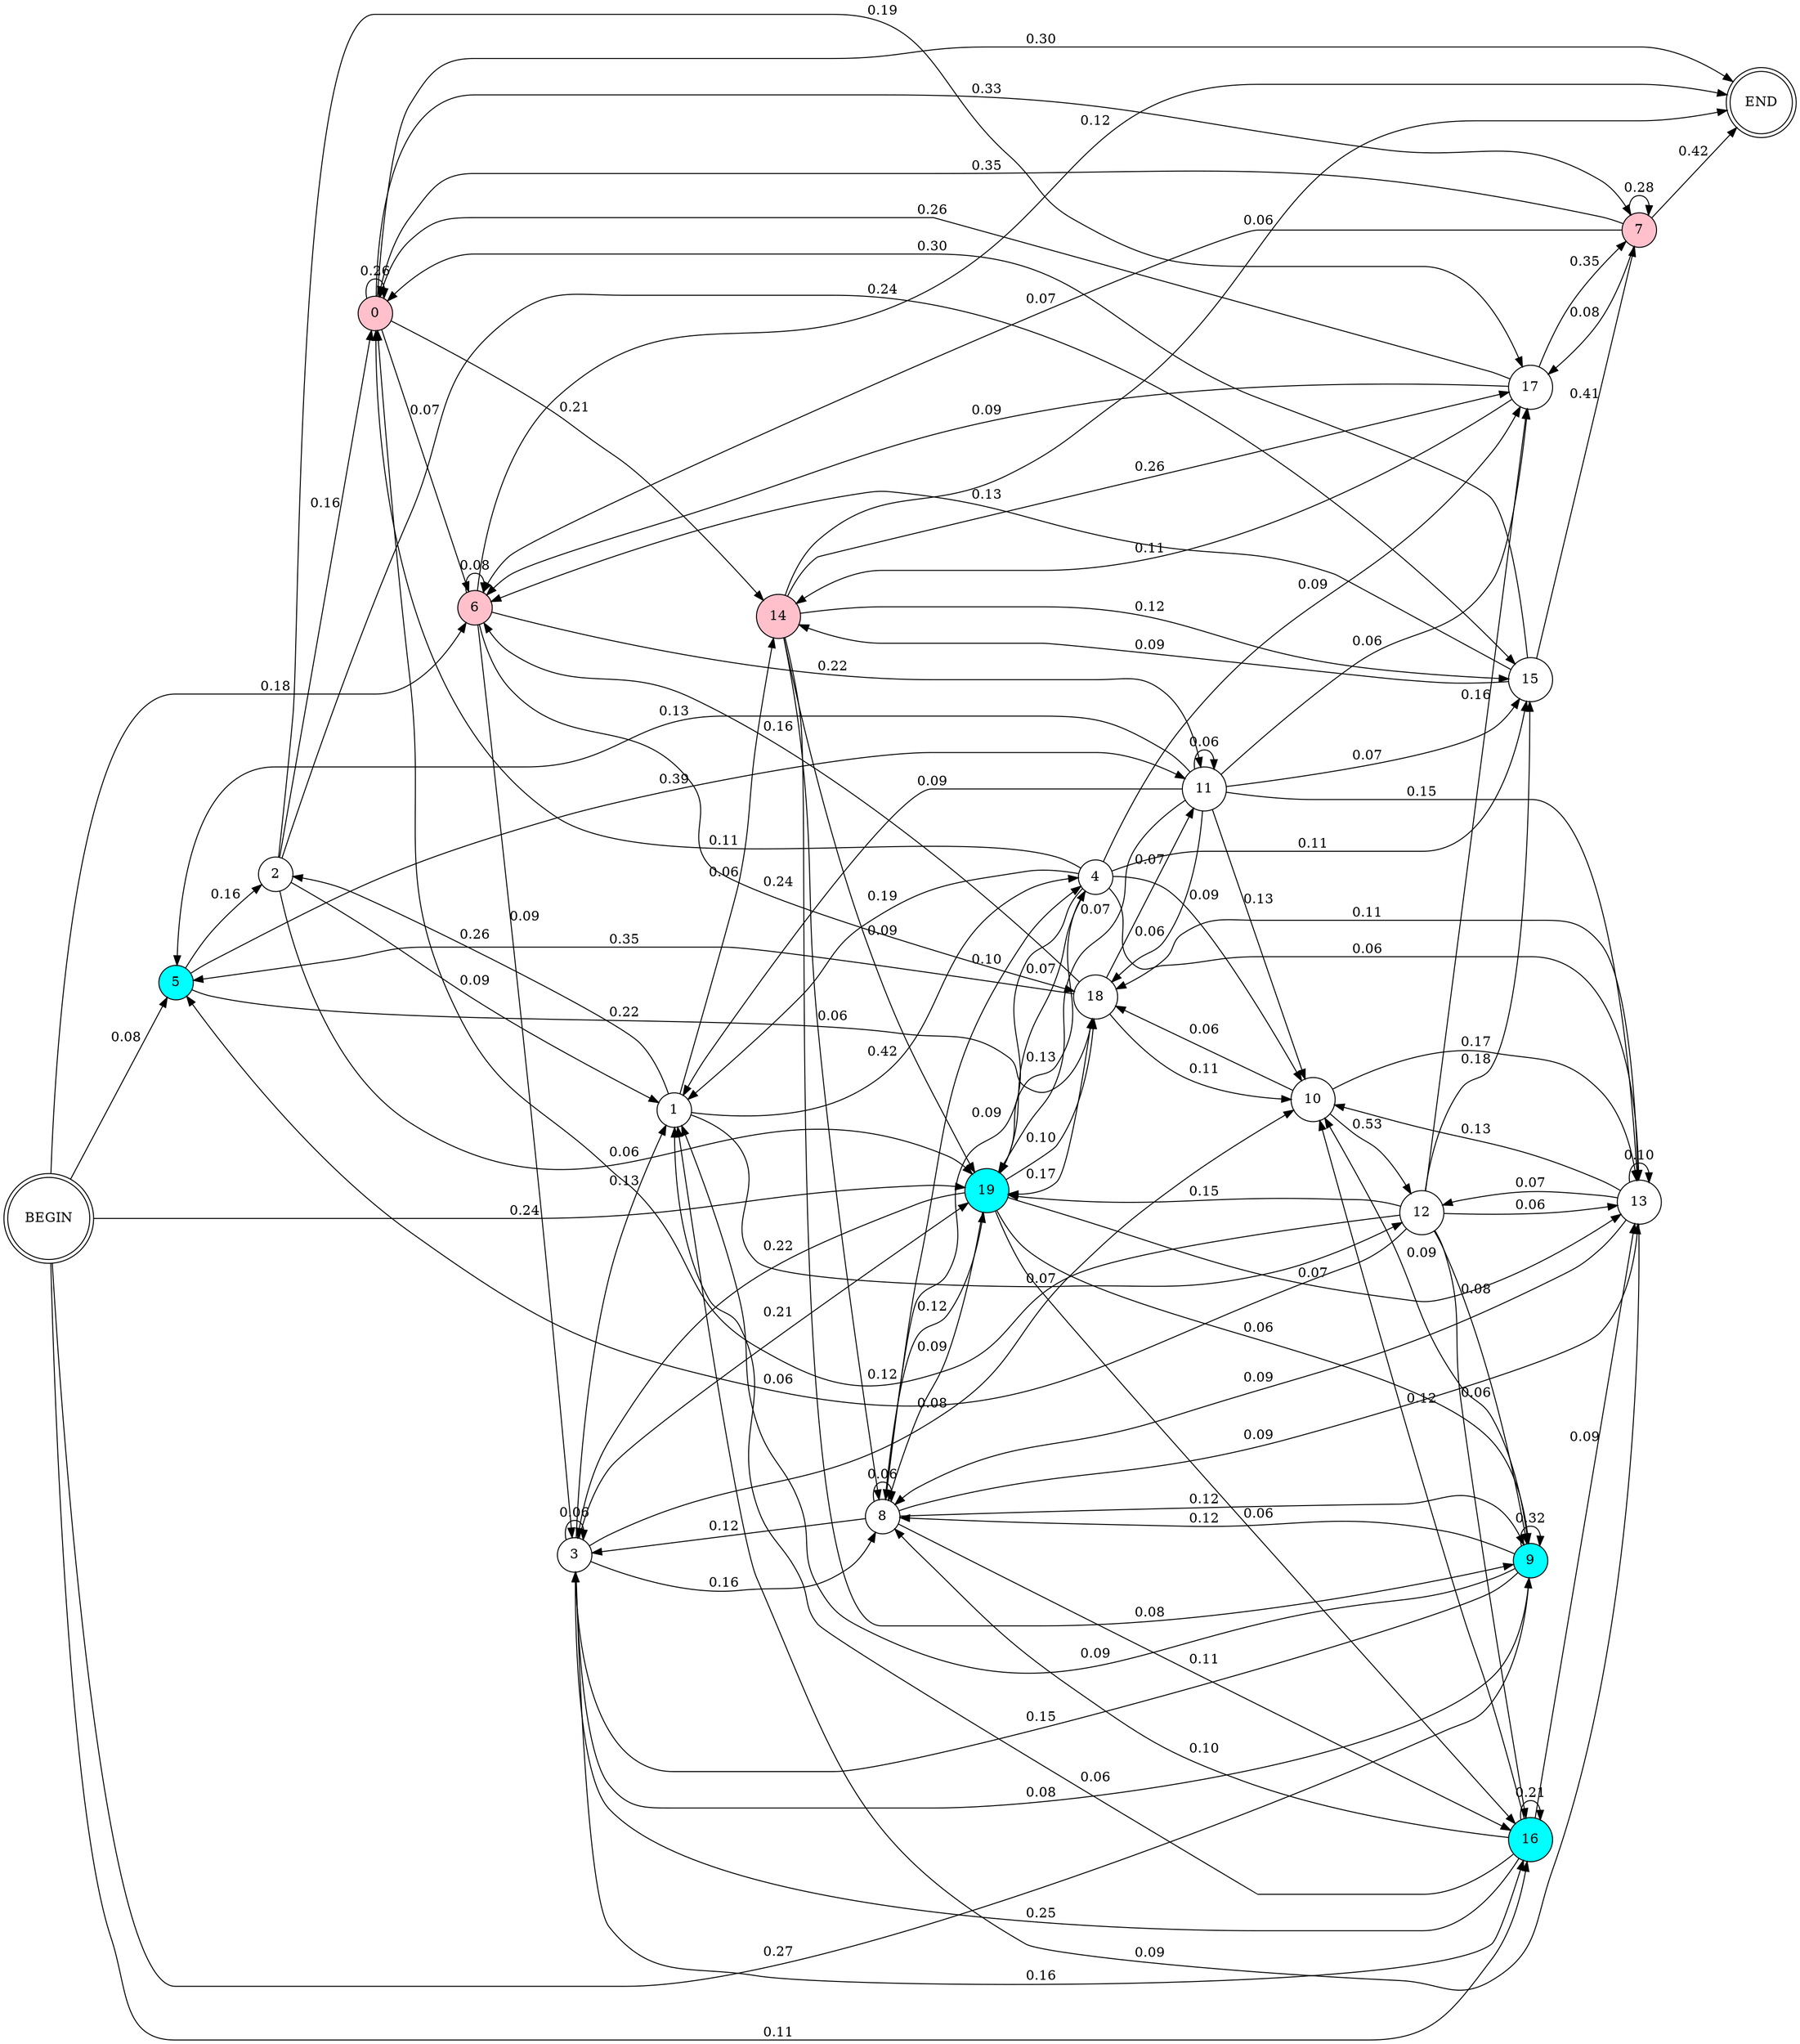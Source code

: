 digraph MutliWoz_ {
	graph [rankdir=LR]
	BEGIN [shape=doublecircle]
	END [shape=doublecircle]
	0 [shape=circle]
	1 [shape=circle]
	2 [shape=circle]
	3 [shape=circle]
	4 [shape=circle]
	5 [shape=circle]
	6 [shape=circle]
	7 [shape=circle]
	8 [shape=circle]
	9 [shape=circle]
	10 [shape=circle]
	11 [shape=circle]
	12 [shape=circle]
	13 [shape=circle]
	14 [shape=circle]
	15 [shape=circle]
	16 [shape=circle]
	17 [shape=circle]
	18 [shape=circle]
	19 [shape=circle]
	BEGIN -> 5 [label=0.08]
	5 [fillcolor=cyan style=filled]
	BEGIN -> 6 [label=0.18]
	6 [fillcolor=cyan style=filled]
	BEGIN -> 9 [label=0.27]
	9 [fillcolor=cyan style=filled]
	BEGIN -> 16 [label=0.11]
	16 [fillcolor=cyan style=filled]
	BEGIN -> 19 [label=0.24]
	19 [fillcolor=cyan style=filled]
	0 -> END [label=0.30]
	0 [fillcolor=pink style=filled]
	6 -> END [label=0.12]
	6 [fillcolor=pink style=filled]
	7 -> END [label=0.42]
	7 [fillcolor=pink style=filled]
	14 -> END [label=0.06]
	14 [fillcolor=pink style=filled]
	0 -> 0 [label=0.26]
	0 -> 6 [label=0.07]
	0 -> 7 [label=0.33]
	0 -> 14 [label=0.21]
	1 -> 2 [label=0.26]
	1 -> 4 [label=0.42]
	1 -> 12 [label=0.07]
	1 -> 14 [label=0.06]
	2 -> 0 [label=0.16]
	2 -> 1 [label=0.09]
	2 -> 15 [label=0.24]
	2 -> 17 [label=0.19]
	2 -> 19 [label=0.06]
	3 -> 1 [label=0.13]
	3 -> 3 [label=0.06]
	3 -> 8 [label=0.16]
	3 -> 9 [label=0.08]
	3 -> 10 [label=0.08]
	3 -> 16 [label=0.16]
	3 -> 19 [label=0.21]
	4 -> 0 [label=0.11]
	4 -> 1 [label=0.19]
	4 -> 8 [label=0.09]
	4 -> 10 [label=0.09]
	4 -> 13 [label=0.06]
	4 -> 15 [label=0.11]
	4 -> 17 [label=0.09]
	4 -> 19 [label=0.07]
	5 -> 2 [label=0.16]
	5 -> 11 [label=0.39]
	5 -> 18 [label=0.22]
	6 -> 3 [label=0.09]
	6 -> 6 [label=0.08]
	6 -> 11 [label=0.22]
	6 -> 18 [label=0.24]
	7 -> 0 [label=0.35]
	7 -> 6 [label=0.07]
	7 -> 7 [label=0.28]
	7 -> 17 [label=0.08]
	8 -> 3 [label=0.12]
	8 -> 4 [label=0.10]
	8 -> 8 [label=0.06]
	8 -> 9 [label=0.12]
	8 -> 13 [label=0.09]
	8 -> 16 [label=0.11]
	8 -> 19 [label=0.12]
	9 -> 1 [label=0.09]
	9 -> 3 [label=0.15]
	9 -> 8 [label=0.12]
	9 -> 9 [label=0.32]
	9 -> 10 [label=0.09]
	10 -> 12 [label=0.53]
	10 -> 13 [label=0.17]
	10 -> 18 [label=0.06]
	11 -> 1 [label=0.09]
	11 -> 5 [label=0.13]
	11 -> 10 [label=0.13]
	11 -> 11 [label=0.06]
	11 -> 13 [label=0.15]
	11 -> 15 [label=0.07]
	11 -> 17 [label=0.06]
	11 -> 18 [label=0.06]
	11 -> 19 [label=0.07]
	12 -> 0 [label=0.12]
	12 -> 5 [label=0.06]
	12 -> 9 [label=0.08]
	12 -> 13 [label=0.06]
	12 -> 15 [label=0.18]
	12 -> 16 [label=0.06]
	12 -> 17 [label=0.16]
	12 -> 19 [label=0.15]
	13 -> 1 [label=0.09]
	13 -> 8 [label=0.09]
	13 -> 10 [label=0.13]
	13 -> 12 [label=0.07]
	13 -> 13 [label=0.10]
	13 -> 18 [label=0.11]
	14 -> 8 [label=0.06]
	14 -> 9 [label=0.08]
	14 -> 15 [label=0.12]
	14 -> 17 [label=0.26]
	14 -> 19 [label=0.09]
	15 -> 0 [label=0.30]
	15 -> 6 [label=0.13]
	15 -> 7 [label=0.41]
	15 -> 14 [label=0.09]
	16 -> 1 [label=0.06]
	16 -> 3 [label=0.25]
	16 -> 8 [label=0.10]
	16 -> 10 [label=0.12]
	16 -> 13 [label=0.09]
	16 -> 16 [label=0.21]
	17 -> 0 [label=0.26]
	17 -> 6 [label=0.09]
	17 -> 7 [label=0.35]
	17 -> 14 [label=0.11]
	18 -> 5 [label=0.35]
	18 -> 6 [label=0.16]
	18 -> 10 [label=0.11]
	18 -> 11 [label=0.07]
	18 -> 19 [label=0.17]
	19 -> 3 [label=0.22]
	19 -> 4 [label=0.13]
	19 -> 8 [label=0.09]
	19 -> 9 [label=0.06]
	19 -> 13 [label=0.07]
	19 -> 16 [label=0.06]
	19 -> 18 [label=0.10]
}
